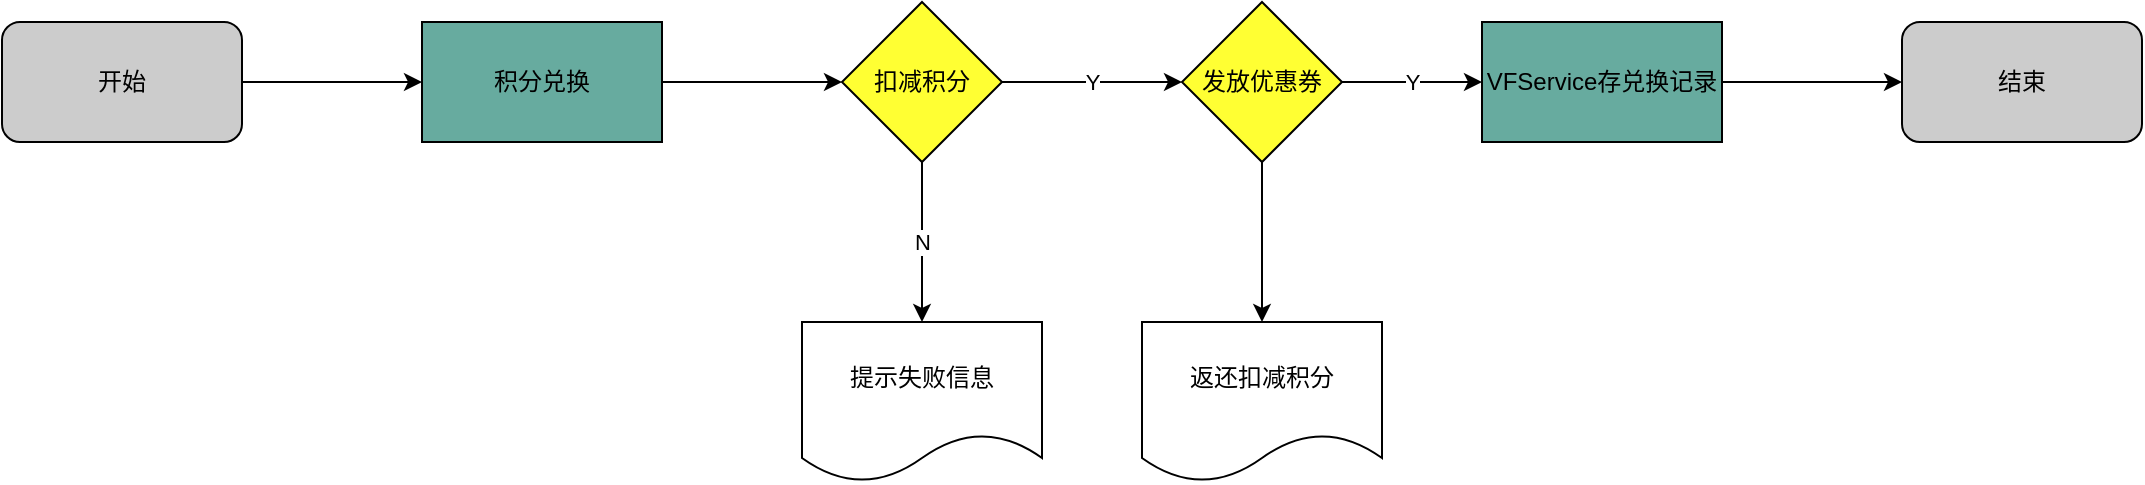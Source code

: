<mxfile version="20.4.1" type="github">
  <diagram id="F8W4d0GJrbdenSg9PYbU" name="Page-1">
    <mxGraphModel dx="1426" dy="794" grid="1" gridSize="10" guides="1" tooltips="1" connect="1" arrows="1" fold="1" page="1" pageScale="1" pageWidth="827" pageHeight="1169" math="0" shadow="0">
      <root>
        <mxCell id="0" />
        <mxCell id="1" parent="0" />
        <mxCell id="jlUnc7DgsGa597lhGDi9-3" value="" style="edgeStyle=orthogonalEdgeStyle;rounded=0;orthogonalLoop=1;jettySize=auto;html=1;spacingTop=0;spacingLeft=0;" edge="1" parent="1" source="jlUnc7DgsGa597lhGDi9-1" target="jlUnc7DgsGa597lhGDi9-2">
          <mxGeometry relative="1" as="geometry" />
        </mxCell>
        <mxCell id="jlUnc7DgsGa597lhGDi9-1" value="开始" style="rounded=1;whiteSpace=wrap;html=1;spacingTop=0;spacingLeft=0;fillColor=#CCCCCC;" vertex="1" parent="1">
          <mxGeometry x="80" y="250" width="120" height="60" as="geometry" />
        </mxCell>
        <mxCell id="jlUnc7DgsGa597lhGDi9-7" value="" style="edgeStyle=orthogonalEdgeStyle;rounded=0;orthogonalLoop=1;jettySize=auto;html=1;spacingTop=0;spacingLeft=0;" edge="1" parent="1" source="jlUnc7DgsGa597lhGDi9-2" target="jlUnc7DgsGa597lhGDi9-6">
          <mxGeometry relative="1" as="geometry" />
        </mxCell>
        <mxCell id="jlUnc7DgsGa597lhGDi9-2" value="积分兑换" style="rounded=0;whiteSpace=wrap;html=1;fillColor=#67AB9F;spacingTop=0;spacingLeft=0;" vertex="1" parent="1">
          <mxGeometry x="290" y="250" width="120" height="60" as="geometry" />
        </mxCell>
        <mxCell id="jlUnc7DgsGa597lhGDi9-11" value="Y" style="edgeStyle=orthogonalEdgeStyle;rounded=0;orthogonalLoop=1;jettySize=auto;html=1;spacingTop=0;spacingLeft=0;" edge="1" parent="1" source="jlUnc7DgsGa597lhGDi9-6" target="jlUnc7DgsGa597lhGDi9-10">
          <mxGeometry relative="1" as="geometry" />
        </mxCell>
        <mxCell id="jlUnc7DgsGa597lhGDi9-21" value="" style="edgeStyle=orthogonalEdgeStyle;rounded=0;orthogonalLoop=1;jettySize=auto;html=1;" edge="1" parent="1" source="jlUnc7DgsGa597lhGDi9-6" target="jlUnc7DgsGa597lhGDi9-20">
          <mxGeometry relative="1" as="geometry" />
        </mxCell>
        <mxCell id="jlUnc7DgsGa597lhGDi9-22" value="N" style="edgeLabel;html=1;align=center;verticalAlign=middle;resizable=0;points=[];spacingTop=0;spacingLeft=0;" vertex="1" connectable="0" parent="jlUnc7DgsGa597lhGDi9-21">
          <mxGeometry relative="1" as="geometry">
            <mxPoint as="offset" />
          </mxGeometry>
        </mxCell>
        <mxCell id="jlUnc7DgsGa597lhGDi9-6" value="扣减积分" style="rhombus;whiteSpace=wrap;html=1;rounded=0;spacingTop=0;spacingLeft=0;fillColor=#FFFF33;" vertex="1" parent="1">
          <mxGeometry x="500" y="240" width="80" height="80" as="geometry" />
        </mxCell>
        <mxCell id="jlUnc7DgsGa597lhGDi9-13" value="" style="edgeStyle=orthogonalEdgeStyle;rounded=0;orthogonalLoop=1;jettySize=auto;html=1;spacingTop=0;spacingLeft=0;" edge="1" parent="1" source="jlUnc7DgsGa597lhGDi9-10" target="jlUnc7DgsGa597lhGDi9-12">
          <mxGeometry relative="1" as="geometry" />
        </mxCell>
        <mxCell id="jlUnc7DgsGa597lhGDi9-16" value="Y" style="edgeLabel;html=1;align=center;verticalAlign=middle;resizable=0;points=[];spacingTop=0;spacingLeft=0;" vertex="1" connectable="0" parent="jlUnc7DgsGa597lhGDi9-13">
          <mxGeometry relative="1" as="geometry">
            <mxPoint as="offset" />
          </mxGeometry>
        </mxCell>
        <mxCell id="jlUnc7DgsGa597lhGDi9-19" value="" style="edgeStyle=orthogonalEdgeStyle;rounded=0;orthogonalLoop=1;jettySize=auto;html=1;" edge="1" parent="1" source="jlUnc7DgsGa597lhGDi9-10" target="jlUnc7DgsGa597lhGDi9-18">
          <mxGeometry relative="1" as="geometry" />
        </mxCell>
        <mxCell id="jlUnc7DgsGa597lhGDi9-10" value="发放优惠券" style="rhombus;whiteSpace=wrap;html=1;rounded=0;spacingTop=0;spacingLeft=0;fillColor=#FFFF33;" vertex="1" parent="1">
          <mxGeometry x="670" y="240" width="80" height="80" as="geometry" />
        </mxCell>
        <mxCell id="jlUnc7DgsGa597lhGDi9-15" style="edgeStyle=orthogonalEdgeStyle;rounded=0;orthogonalLoop=1;jettySize=auto;html=1;exitX=1;exitY=0.5;exitDx=0;exitDy=0;entryX=0;entryY=0.5;entryDx=0;entryDy=0;spacingTop=0;spacingLeft=0;" edge="1" parent="1" source="jlUnc7DgsGa597lhGDi9-12" target="jlUnc7DgsGa597lhGDi9-14">
          <mxGeometry relative="1" as="geometry" />
        </mxCell>
        <mxCell id="jlUnc7DgsGa597lhGDi9-12" value="VFService存兑换记录" style="whiteSpace=wrap;html=1;rounded=0;fillColor=#67AB9F;spacingTop=0;spacingLeft=0;" vertex="1" parent="1">
          <mxGeometry x="820" y="250" width="120" height="60" as="geometry" />
        </mxCell>
        <mxCell id="jlUnc7DgsGa597lhGDi9-14" value="结束" style="rounded=1;whiteSpace=wrap;html=1;spacingTop=0;spacingLeft=0;fillColor=#CCCCCC;" vertex="1" parent="1">
          <mxGeometry x="1030" y="250" width="120" height="60" as="geometry" />
        </mxCell>
        <mxCell id="jlUnc7DgsGa597lhGDi9-18" value="返还扣减积分" style="shape=document;whiteSpace=wrap;html=1;boundedLbl=1;rounded=0;" vertex="1" parent="1">
          <mxGeometry x="650" y="400" width="120" height="80" as="geometry" />
        </mxCell>
        <mxCell id="jlUnc7DgsGa597lhGDi9-20" value="提示失败信息" style="shape=document;whiteSpace=wrap;html=1;boundedLbl=1;rounded=0;" vertex="1" parent="1">
          <mxGeometry x="480" y="400" width="120" height="80" as="geometry" />
        </mxCell>
      </root>
    </mxGraphModel>
  </diagram>
</mxfile>

